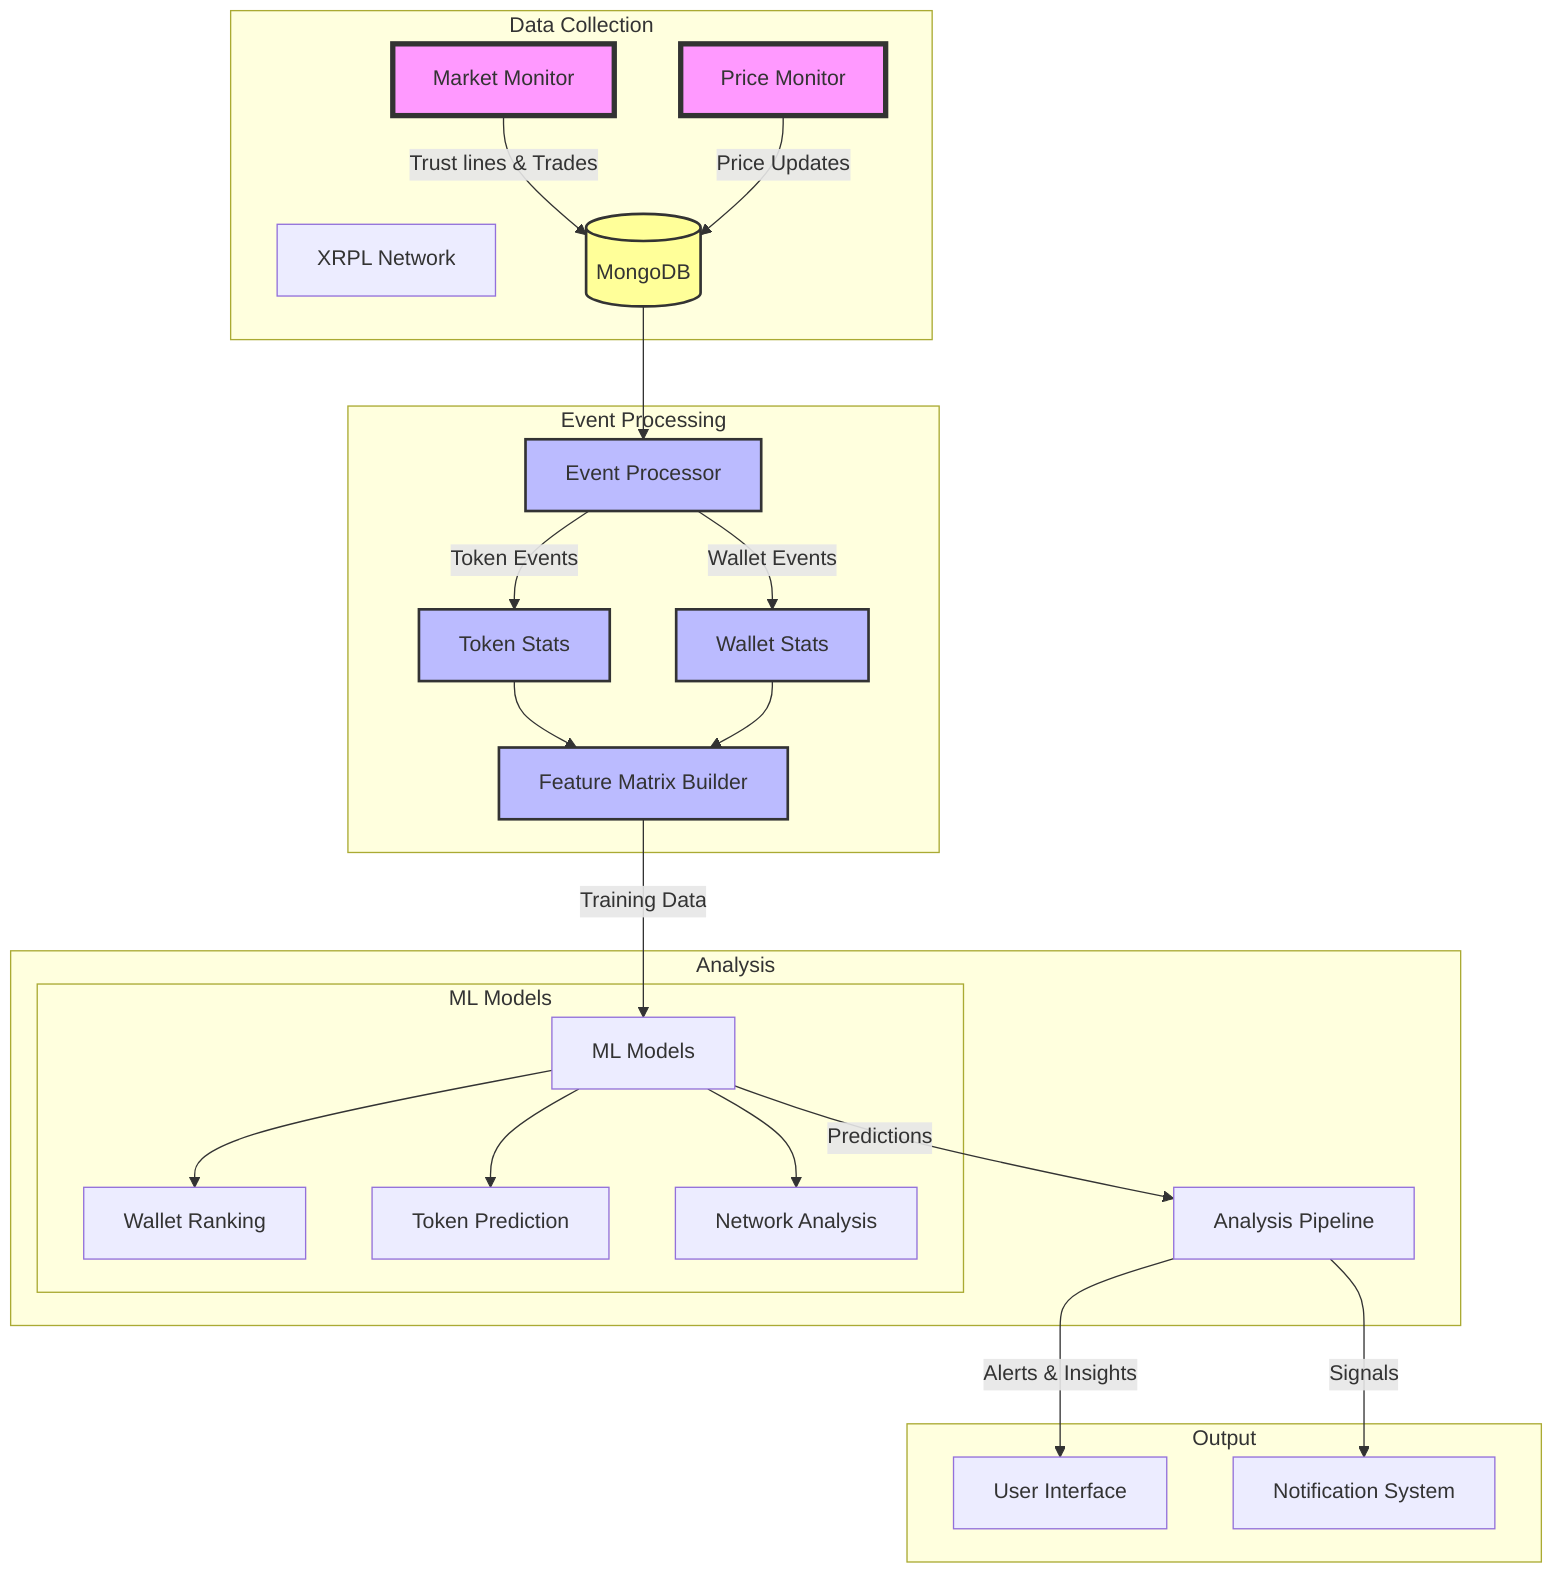 flowchart TB
    subgraph Data Collection
        XRPL[XRPL Network]
        MM[Market Monitor]
        PM[Price Monitor]
        MM --> |Trust lines & Trades| DB[(MongoDB)]
        PM --> |Price Updates| DB
    end

    subgraph Event Processing
        DB --> EP[Event Processor]
        EP --> |Token Events| TS[Token Stats]
        EP --> |Wallet Events| WS[Wallet Stats]
        TS --> FM[Feature Matrix Builder]
        WS --> FM
    end

    subgraph Analysis
        FM --> |Training Data| ML[ML Models]
        ML --> |Predictions| AP[Analysis Pipeline]
        
        subgraph ML Models
            ML --> WR[Wallet Ranking]
            ML --> TP[Token Prediction]
            ML --> NA[Network Analysis]
        end
    end

    subgraph Output
        AP --> |Alerts & Insights| UI[User Interface]
        AP --> |Signals| NS[Notification System]
    end

    classDef primary fill:#f9f,stroke:#333,stroke-width:4px
    classDef secondary fill:#bbf,stroke:#333,stroke-width:2px
    classDef storage fill:#ff9,stroke:#333,stroke-width:2px
    
    class MM,PM primary
    class EP,TS,WS,FM secondary
    class DB storage